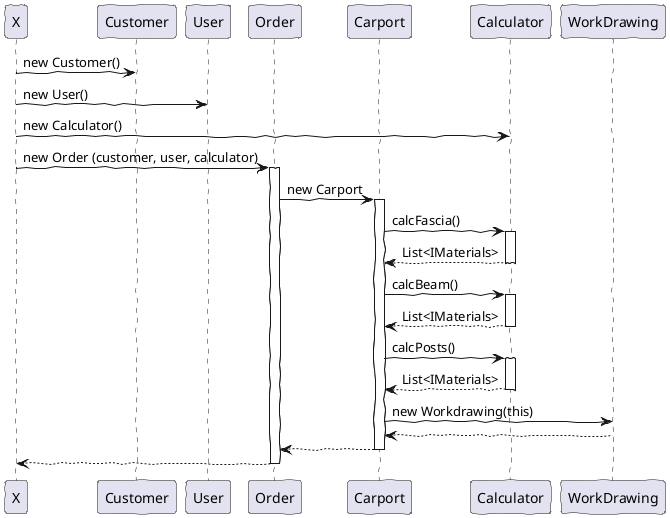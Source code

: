 @startuml
'https://plantuml.com/sequence-diagram
!pragma layout smetana
skinparam handwritten true

participant X
participant Customer
participant User
participant Order as O
participant Carport as Car
participant Calculator as Calc


X -> Customer: new Customer()
X -> User: new User()
X -> Calc: new Calculator()
X-> O: new Order (customer, user, calculator)
activate O
O -> Car: new Carport
activate Car
Car -> Calc: calcFascia()
activate Calc
Calc --> Car: List<IMaterials>
deactivate Calc
Car -> Calc: calcBeam()
activate Calc
Calc --> Car: List<IMaterials>
deactivate Calc
Car -> Calc: calcPosts()
activate Calc
Calc --> Car: List<IMaterials>
deactivate Calc
Car -> WorkDrawing: new Workdrawing(this)
WorkDrawing --> Car
Car --> O
deactivate Car
O --> X
deactivate O

@enduml